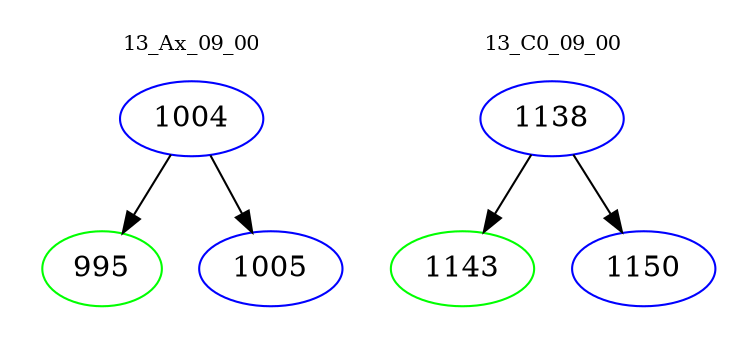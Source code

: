 digraph{
subgraph cluster_0 {
color = white
label = "13_Ax_09_00";
fontsize=10;
T0_1004 [label="1004", color="blue"]
T0_1004 -> T0_995 [color="black"]
T0_995 [label="995", color="green"]
T0_1004 -> T0_1005 [color="black"]
T0_1005 [label="1005", color="blue"]
}
subgraph cluster_1 {
color = white
label = "13_C0_09_00";
fontsize=10;
T1_1138 [label="1138", color="blue"]
T1_1138 -> T1_1143 [color="black"]
T1_1143 [label="1143", color="green"]
T1_1138 -> T1_1150 [color="black"]
T1_1150 [label="1150", color="blue"]
}
}
